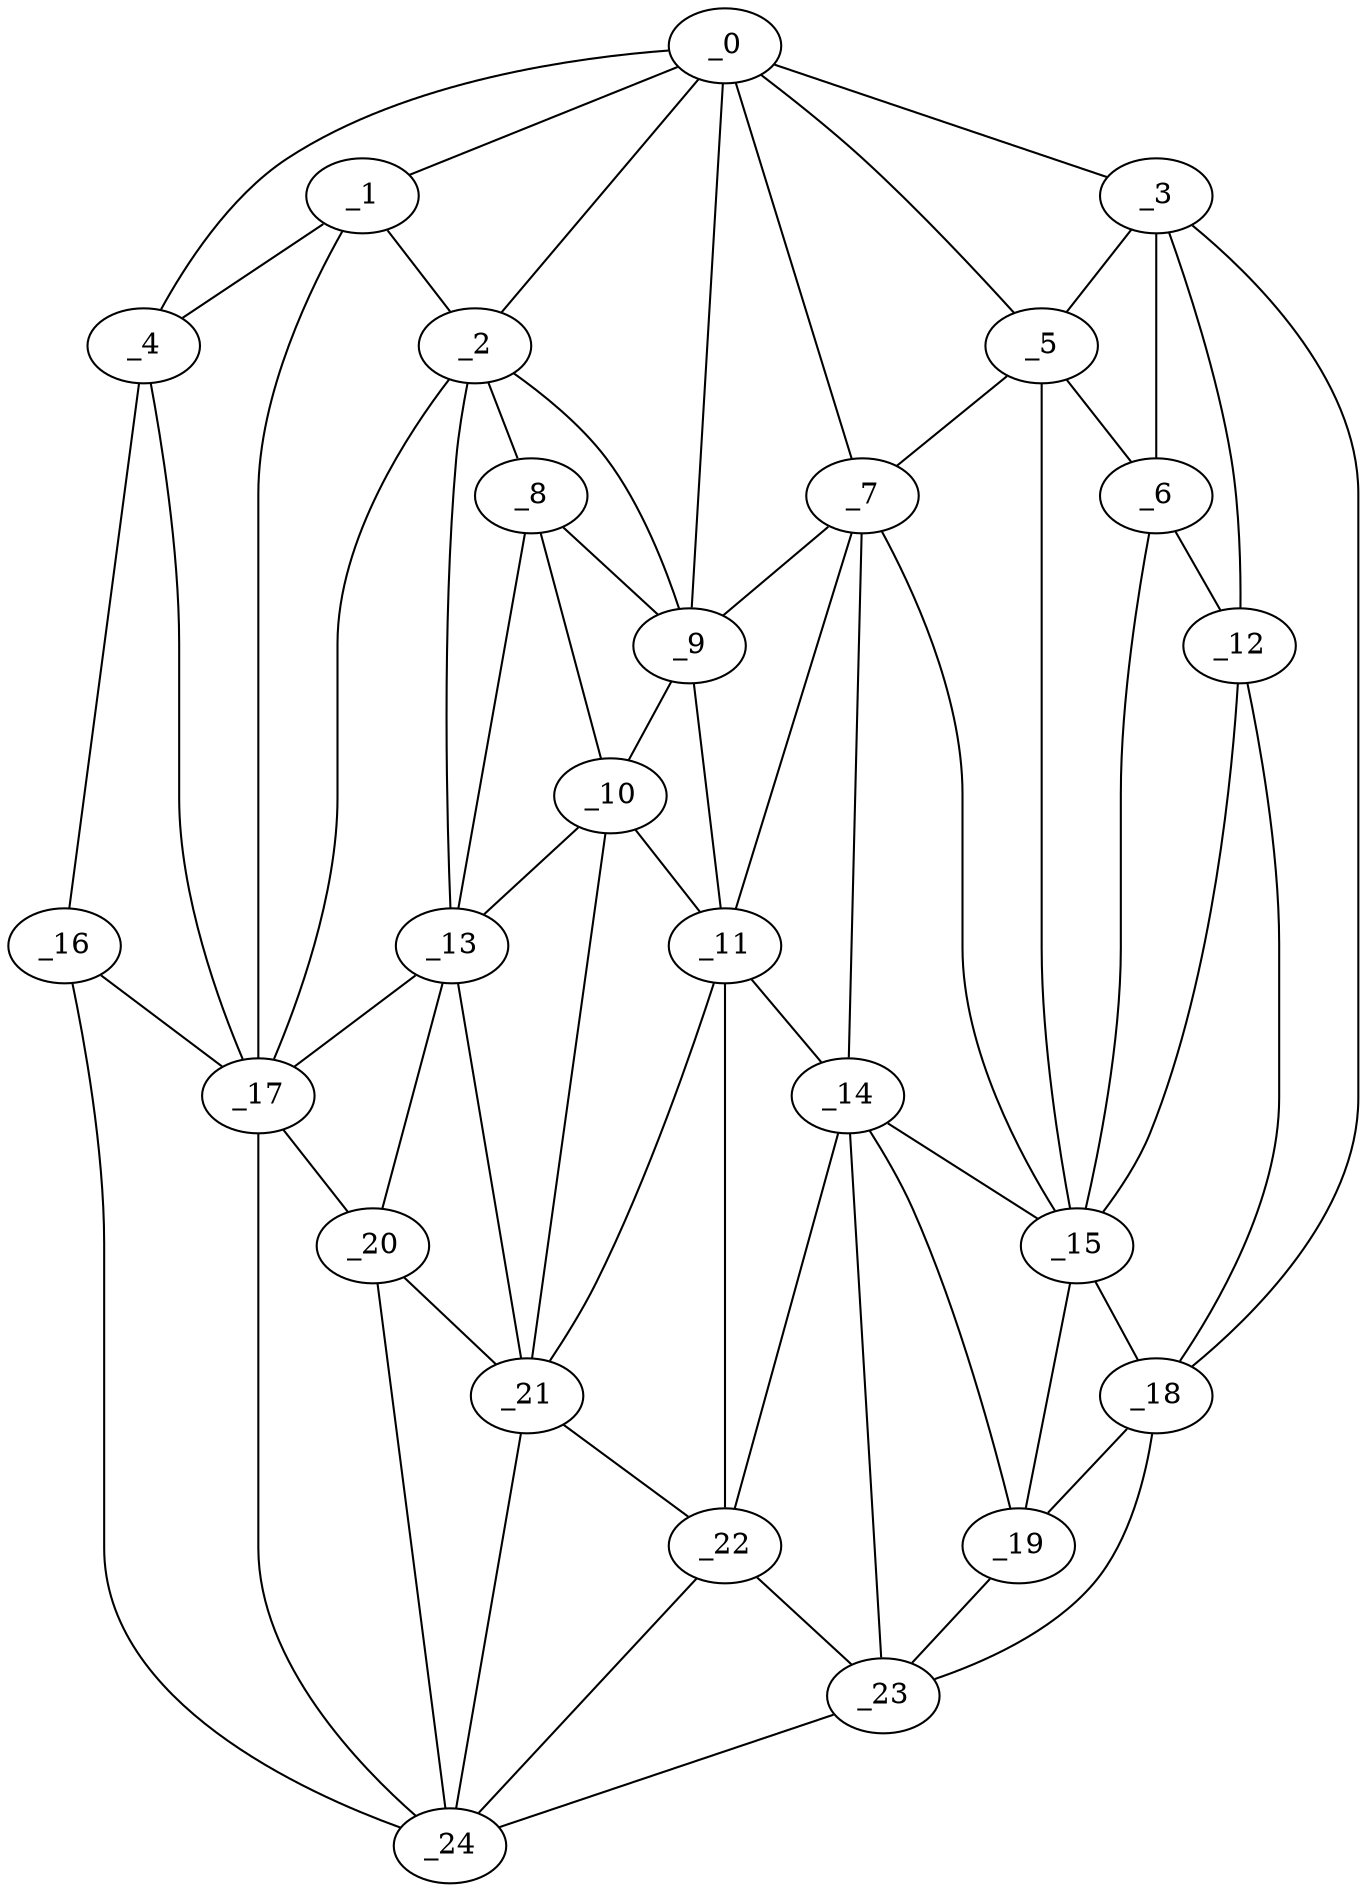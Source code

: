 graph "obj61__120.gxl" {
	_0	 [x=41,
		y=40];
	_1	 [x=46,
		y=33];
	_0 -- _1	 [valence=1];
	_2	 [x=48,
		y=52];
	_0 -- _2	 [valence=1];
	_3	 [x=48,
		y=122];
	_0 -- _3	 [valence=1];
	_4	 [x=51,
		y=6];
	_0 -- _4	 [valence=1];
	_5	 [x=51,
		y=101];
	_0 -- _5	 [valence=2];
	_7	 [x=52,
		y=93];
	_0 -- _7	 [valence=2];
	_9	 [x=53,
		y=74];
	_0 -- _9	 [valence=2];
	_1 -- _2	 [valence=2];
	_1 -- _4	 [valence=1];
	_17	 [x=84,
		y=32];
	_1 -- _17	 [valence=2];
	_8	 [x=53,
		y=65];
	_2 -- _8	 [valence=1];
	_2 -- _9	 [valence=2];
	_13	 [x=66,
		y=66];
	_2 -- _13	 [valence=2];
	_2 -- _17	 [valence=2];
	_3 -- _5	 [valence=1];
	_6	 [x=51,
		y=108];
	_3 -- _6	 [valence=2];
	_12	 [x=65,
		y=113];
	_3 -- _12	 [valence=2];
	_18	 [x=87,
		y=115];
	_3 -- _18	 [valence=1];
	_16	 [x=81,
		y=7];
	_4 -- _16	 [valence=1];
	_4 -- _17	 [valence=2];
	_5 -- _6	 [valence=1];
	_5 -- _7	 [valence=1];
	_15	 [x=67,
		y=98];
	_5 -- _15	 [valence=2];
	_6 -- _12	 [valence=1];
	_6 -- _15	 [valence=2];
	_7 -- _9	 [valence=2];
	_11	 [x=63,
		y=79];
	_7 -- _11	 [valence=2];
	_14	 [x=66,
		y=90];
	_7 -- _14	 [valence=1];
	_7 -- _15	 [valence=2];
	_8 -- _9	 [valence=1];
	_10	 [x=63,
		y=72];
	_8 -- _10	 [valence=2];
	_8 -- _13	 [valence=2];
	_9 -- _10	 [valence=2];
	_9 -- _11	 [valence=1];
	_10 -- _11	 [valence=2];
	_10 -- _13	 [valence=1];
	_21	 [x=89,
		y=72];
	_10 -- _21	 [valence=2];
	_11 -- _14	 [valence=2];
	_11 -- _21	 [valence=1];
	_22	 [x=89,
		y=82];
	_11 -- _22	 [valence=2];
	_12 -- _15	 [valence=2];
	_12 -- _18	 [valence=1];
	_13 -- _17	 [valence=2];
	_20	 [x=89,
		y=56];
	_13 -- _20	 [valence=1];
	_13 -- _21	 [valence=2];
	_14 -- _15	 [valence=2];
	_19	 [x=88,
		y=97];
	_14 -- _19	 [valence=2];
	_14 -- _22	 [valence=2];
	_23	 [x=89,
		y=88];
	_14 -- _23	 [valence=1];
	_15 -- _18	 [valence=2];
	_15 -- _19	 [valence=1];
	_16 -- _17	 [valence=2];
	_24	 [x=91,
		y=39];
	_16 -- _24	 [valence=1];
	_17 -- _20	 [valence=1];
	_17 -- _24	 [valence=2];
	_18 -- _19	 [valence=1];
	_18 -- _23	 [valence=1];
	_19 -- _23	 [valence=2];
	_20 -- _21	 [valence=2];
	_20 -- _24	 [valence=2];
	_21 -- _22	 [valence=2];
	_21 -- _24	 [valence=1];
	_22 -- _23	 [valence=1];
	_22 -- _24	 [valence=2];
	_23 -- _24	 [valence=1];
}
